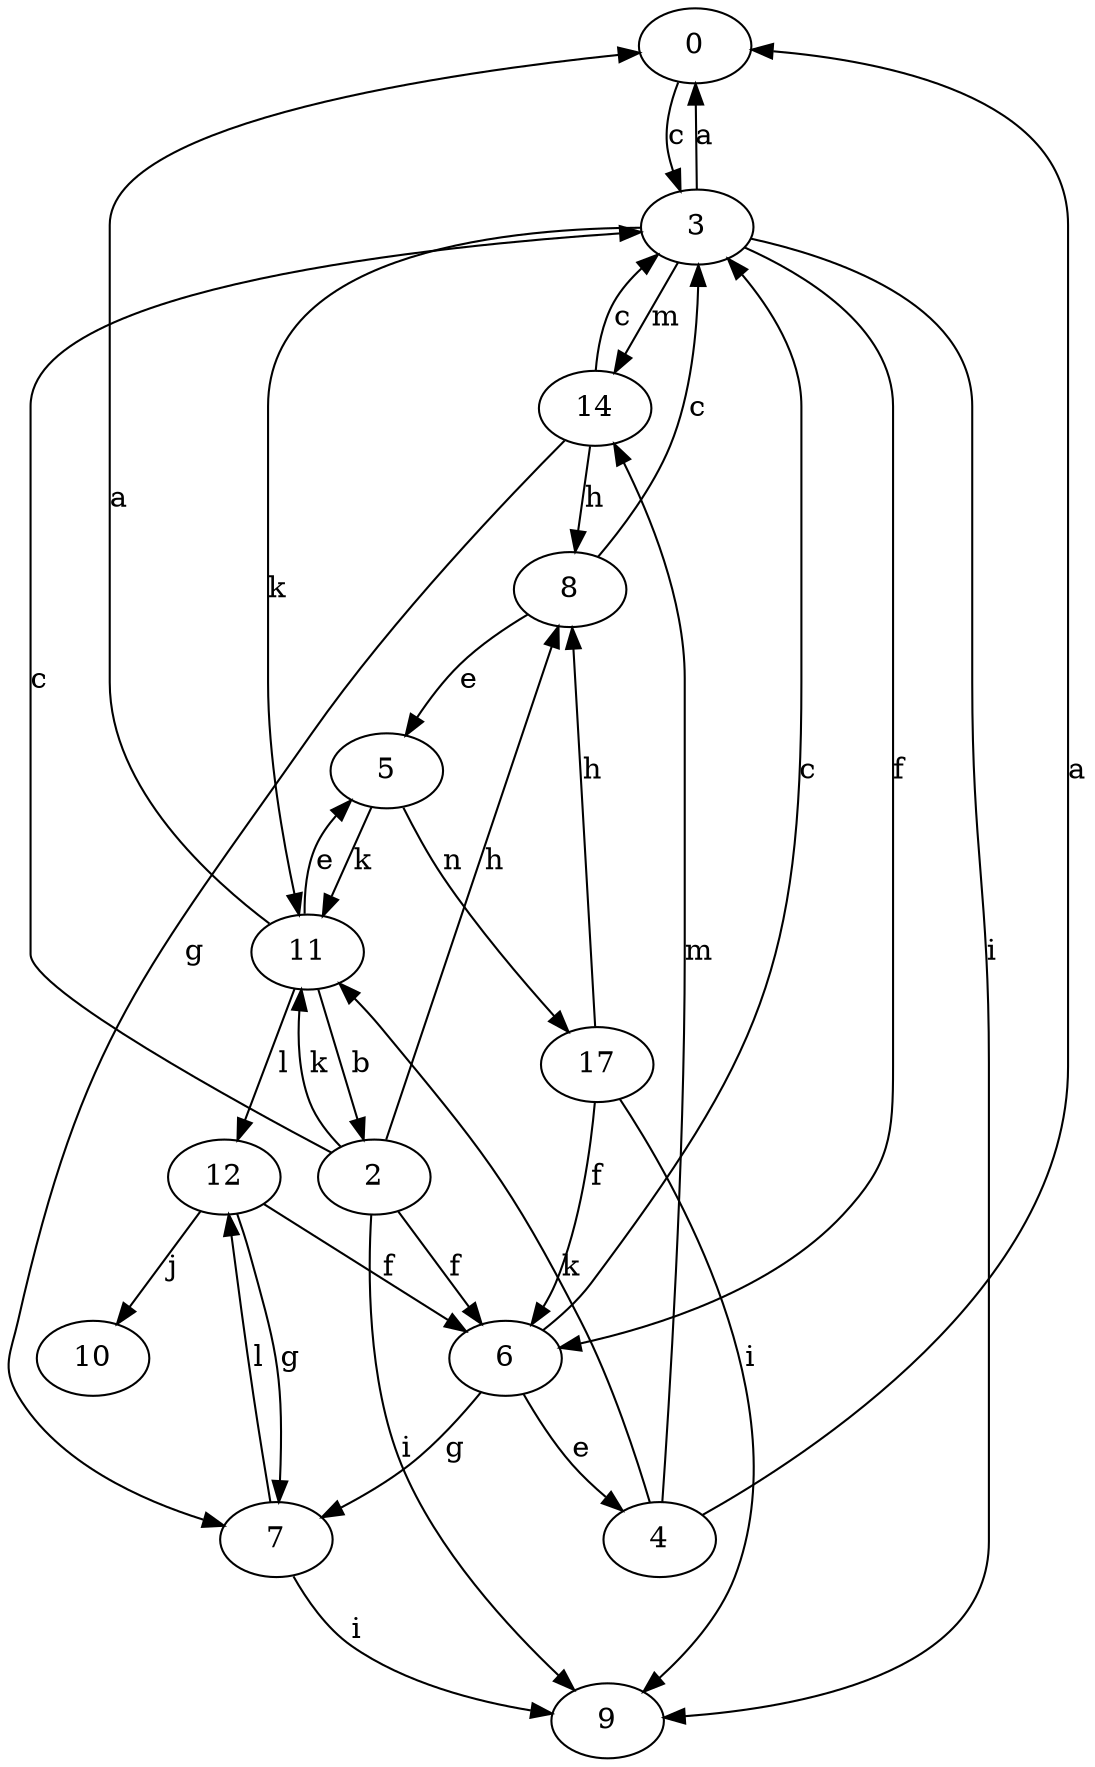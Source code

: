 strict digraph  {
0;
2;
3;
4;
5;
6;
7;
8;
9;
10;
11;
12;
14;
17;
0 -> 3  [label=c];
2 -> 3  [label=c];
2 -> 6  [label=f];
2 -> 8  [label=h];
2 -> 9  [label=i];
2 -> 11  [label=k];
3 -> 0  [label=a];
3 -> 6  [label=f];
3 -> 9  [label=i];
3 -> 11  [label=k];
3 -> 14  [label=m];
4 -> 0  [label=a];
4 -> 11  [label=k];
4 -> 14  [label=m];
5 -> 11  [label=k];
5 -> 17  [label=n];
6 -> 3  [label=c];
6 -> 4  [label=e];
6 -> 7  [label=g];
7 -> 9  [label=i];
7 -> 12  [label=l];
8 -> 3  [label=c];
8 -> 5  [label=e];
11 -> 0  [label=a];
11 -> 2  [label=b];
11 -> 5  [label=e];
11 -> 12  [label=l];
12 -> 6  [label=f];
12 -> 7  [label=g];
12 -> 10  [label=j];
14 -> 3  [label=c];
14 -> 7  [label=g];
14 -> 8  [label=h];
17 -> 6  [label=f];
17 -> 8  [label=h];
17 -> 9  [label=i];
}
